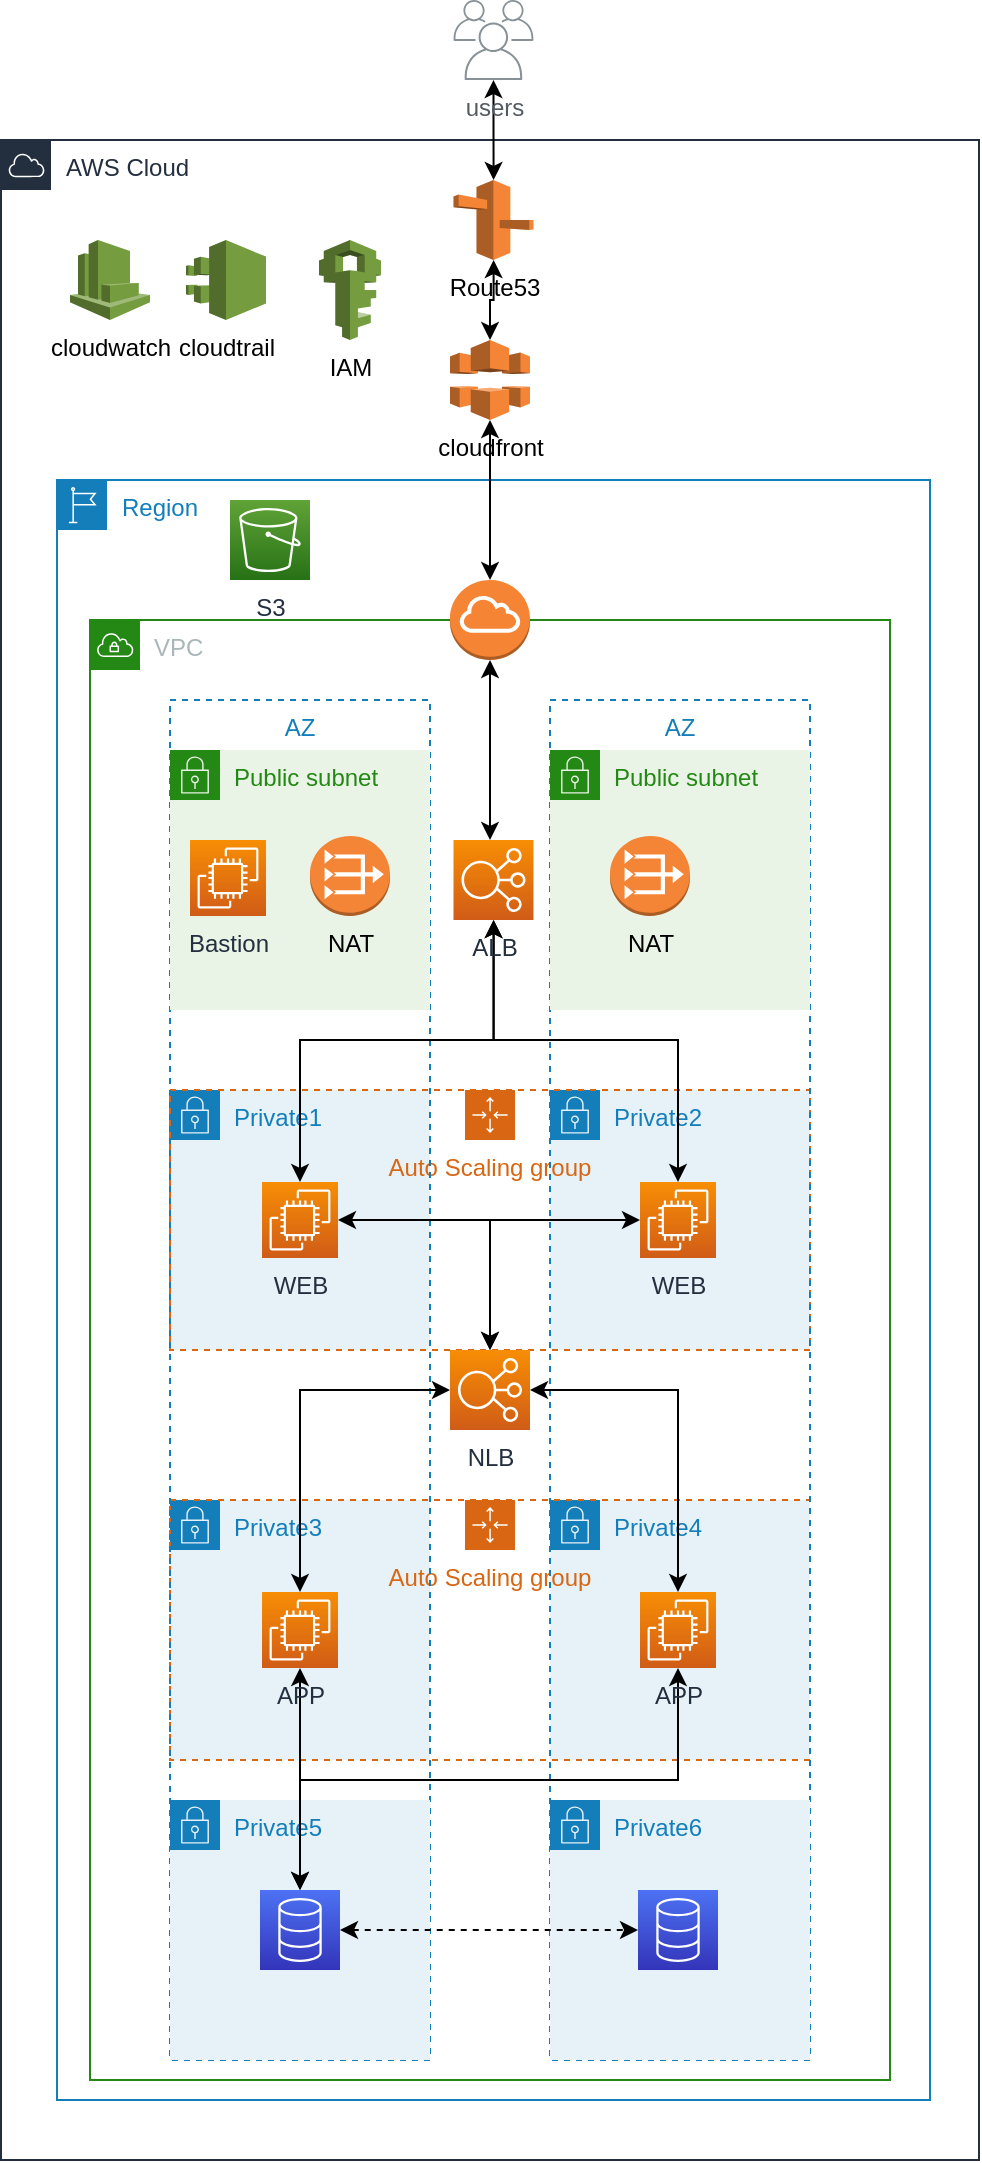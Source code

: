 <mxfile version="12.4.8" type="github">
  <diagram id="oLw4HaNUu8U8rWGGEuYg" name="Page-1">
    <mxGraphModel dx="868" dy="450" grid="1" gridSize="10" guides="1" tooltips="1" connect="1" arrows="1" fold="1" page="1" pageScale="1" pageWidth="827" pageHeight="1169" math="0" shadow="0">
      <root>
        <mxCell id="0"/>
        <mxCell id="1" parent="0"/>
        <mxCell id="x8dnCS3WgVs4PBsWVb6L-86" value="Private2" style="points=[[0,0],[0.25,0],[0.5,0],[0.75,0],[1,0],[1,0.25],[1,0.5],[1,0.75],[1,1],[0.75,1],[0.5,1],[0.25,1],[0,1],[0,0.75],[0,0.5],[0,0.25]];outlineConnect=0;gradientColor=none;html=1;whiteSpace=wrap;fontSize=12;fontStyle=0;shape=mxgraph.aws4.group;grIcon=mxgraph.aws4.group_security_group;grStroke=0;strokeColor=#147EBA;fillColor=#E6F2F8;verticalAlign=top;align=left;spacingLeft=30;fontColor=#147EBA;dashed=0;" vertex="1" parent="1">
          <mxGeometry x="430" y="545" width="130" height="130" as="geometry"/>
        </mxCell>
        <mxCell id="x8dnCS3WgVs4PBsWVb6L-85" value="Private1" style="points=[[0,0],[0.25,0],[0.5,0],[0.75,0],[1,0],[1,0.25],[1,0.5],[1,0.75],[1,1],[0.75,1],[0.5,1],[0.25,1],[0,1],[0,0.75],[0,0.5],[0,0.25]];outlineConnect=0;gradientColor=none;html=1;whiteSpace=wrap;fontSize=12;fontStyle=0;shape=mxgraph.aws4.group;grIcon=mxgraph.aws4.group_security_group;grStroke=0;strokeColor=#147EBA;fillColor=#E6F2F8;verticalAlign=top;align=left;spacingLeft=30;fontColor=#147EBA;dashed=0;" vertex="1" parent="1">
          <mxGeometry x="240" y="545" width="130" height="130" as="geometry"/>
        </mxCell>
        <mxCell id="x8dnCS3WgVs4PBsWVb6L-91" value="Auto Scaling group" style="points=[[0,0],[0.25,0],[0.5,0],[0.75,0],[1,0],[1,0.25],[1,0.5],[1,0.75],[1,1],[0.75,1],[0.5,1],[0.25,1],[0,1],[0,0.75],[0,0.5],[0,0.25]];outlineConnect=0;gradientColor=none;html=1;whiteSpace=wrap;fontSize=12;fontStyle=0;shape=mxgraph.aws4.groupCenter;grIcon=mxgraph.aws4.group_auto_scaling_group;grStroke=1;strokeColor=#D86613;fillColor=none;verticalAlign=top;align=center;fontColor=#D86613;dashed=1;spacingTop=25;" vertex="1" parent="1">
          <mxGeometry x="240" y="545" width="320" height="130" as="geometry"/>
        </mxCell>
        <mxCell id="x8dnCS3WgVs4PBsWVb6L-88" value="Private4" style="points=[[0,0],[0.25,0],[0.5,0],[0.75,0],[1,0],[1,0.25],[1,0.5],[1,0.75],[1,1],[0.75,1],[0.5,1],[0.25,1],[0,1],[0,0.75],[0,0.5],[0,0.25]];outlineConnect=0;gradientColor=none;html=1;whiteSpace=wrap;fontSize=12;fontStyle=0;shape=mxgraph.aws4.group;grIcon=mxgraph.aws4.group_security_group;grStroke=0;strokeColor=#147EBA;fillColor=#E6F2F8;verticalAlign=top;align=left;spacingLeft=30;fontColor=#147EBA;dashed=0;" vertex="1" parent="1">
          <mxGeometry x="430" y="750" width="130" height="130" as="geometry"/>
        </mxCell>
        <mxCell id="x8dnCS3WgVs4PBsWVb6L-87" value="Private3" style="points=[[0,0],[0.25,0],[0.5,0],[0.75,0],[1,0],[1,0.25],[1,0.5],[1,0.75],[1,1],[0.75,1],[0.5,1],[0.25,1],[0,1],[0,0.75],[0,0.5],[0,0.25]];outlineConnect=0;gradientColor=none;html=1;whiteSpace=wrap;fontSize=12;fontStyle=0;shape=mxgraph.aws4.group;grIcon=mxgraph.aws4.group_security_group;grStroke=0;strokeColor=#147EBA;fillColor=#E6F2F8;verticalAlign=top;align=left;spacingLeft=30;fontColor=#147EBA;dashed=0;" vertex="1" parent="1">
          <mxGeometry x="240" y="750" width="130" height="130" as="geometry"/>
        </mxCell>
        <mxCell id="x8dnCS3WgVs4PBsWVb6L-92" value="Auto Scaling group" style="points=[[0,0],[0.25,0],[0.5,0],[0.75,0],[1,0],[1,0.25],[1,0.5],[1,0.75],[1,1],[0.75,1],[0.5,1],[0.25,1],[0,1],[0,0.75],[0,0.5],[0,0.25]];outlineConnect=0;gradientColor=none;html=1;whiteSpace=wrap;fontSize=12;fontStyle=0;shape=mxgraph.aws4.groupCenter;grIcon=mxgraph.aws4.group_auto_scaling_group;grStroke=1;strokeColor=#D86613;fillColor=none;verticalAlign=top;align=center;fontColor=#D86613;dashed=1;spacingTop=25;" vertex="1" parent="1">
          <mxGeometry x="240" y="750" width="320" height="130" as="geometry"/>
        </mxCell>
        <mxCell id="x8dnCS3WgVs4PBsWVb6L-81" value="AZ" style="fillColor=none;strokeColor=#147EBA;dashed=1;verticalAlign=top;fontStyle=0;fontColor=#147EBA;" vertex="1" parent="1">
          <mxGeometry x="430" y="350" width="130" height="680" as="geometry"/>
        </mxCell>
        <mxCell id="x8dnCS3WgVs4PBsWVb6L-80" value="AZ" style="fillColor=none;strokeColor=#147EBA;dashed=1;verticalAlign=top;fontStyle=0;fontColor=#147EBA;" vertex="1" parent="1">
          <mxGeometry x="240" y="350" width="130" height="680" as="geometry"/>
        </mxCell>
        <mxCell id="x8dnCS3WgVs4PBsWVb6L-79" value="VPC" style="points=[[0,0],[0.25,0],[0.5,0],[0.75,0],[1,0],[1,0.25],[1,0.5],[1,0.75],[1,1],[0.75,1],[0.5,1],[0.25,1],[0,1],[0,0.75],[0,0.5],[0,0.25]];outlineConnect=0;gradientColor=none;html=1;whiteSpace=wrap;fontSize=12;fontStyle=0;shape=mxgraph.aws4.group;grIcon=mxgraph.aws4.group_vpc;strokeColor=#248814;fillColor=none;verticalAlign=top;align=left;spacingLeft=30;fontColor=#AAB7B8;dashed=0;" vertex="1" parent="1">
          <mxGeometry x="200" y="310" width="400" height="730" as="geometry"/>
        </mxCell>
        <mxCell id="x8dnCS3WgVs4PBsWVb6L-77" value="AWS Cloud" style="points=[[0,0],[0.25,0],[0.5,0],[0.75,0],[1,0],[1,0.25],[1,0.5],[1,0.75],[1,1],[0.75,1],[0.5,1],[0.25,1],[0,1],[0,0.75],[0,0.5],[0,0.25]];outlineConnect=0;gradientColor=none;html=1;whiteSpace=wrap;fontSize=12;fontStyle=0;shape=mxgraph.aws4.group;grIcon=mxgraph.aws4.group_aws_cloud;strokeColor=#232F3E;fillColor=none;verticalAlign=top;align=left;spacingLeft=30;fontColor=#232F3E;dashed=0;" vertex="1" parent="1">
          <mxGeometry x="155.5" y="70" width="489" height="1010" as="geometry"/>
        </mxCell>
        <mxCell id="x8dnCS3WgVs4PBsWVb6L-78" value="Region" style="points=[[0,0],[0.25,0],[0.5,0],[0.75,0],[1,0],[1,0.25],[1,0.5],[1,0.75],[1,1],[0.75,1],[0.5,1],[0.25,1],[0,1],[0,0.75],[0,0.5],[0,0.25]];outlineConnect=0;gradientColor=none;html=1;whiteSpace=wrap;fontSize=12;fontStyle=0;shape=mxgraph.aws4.group;grIcon=mxgraph.aws4.group_region;strokeColor=#147EBA;fillColor=none;verticalAlign=top;align=left;spacingLeft=30;fontColor=#147EBA;dashed=0;" vertex="1" parent="1">
          <mxGeometry x="183.5" y="240" width="436.5" height="810" as="geometry"/>
        </mxCell>
        <mxCell id="x8dnCS3WgVs4PBsWVb6L-90" value="Private6" style="points=[[0,0],[0.25,0],[0.5,0],[0.75,0],[1,0],[1,0.25],[1,0.5],[1,0.75],[1,1],[0.75,1],[0.5,1],[0.25,1],[0,1],[0,0.75],[0,0.5],[0,0.25]];outlineConnect=0;gradientColor=none;html=1;whiteSpace=wrap;fontSize=12;fontStyle=0;shape=mxgraph.aws4.group;grIcon=mxgraph.aws4.group_security_group;grStroke=0;strokeColor=#147EBA;fillColor=#E6F2F8;verticalAlign=top;align=left;spacingLeft=30;fontColor=#147EBA;dashed=0;" vertex="1" parent="1">
          <mxGeometry x="430" y="900" width="130" height="130" as="geometry"/>
        </mxCell>
        <mxCell id="x8dnCS3WgVs4PBsWVb6L-89" value="Private5" style="points=[[0,0],[0.25,0],[0.5,0],[0.75,0],[1,0],[1,0.25],[1,0.5],[1,0.75],[1,1],[0.75,1],[0.5,1],[0.25,1],[0,1],[0,0.75],[0,0.5],[0,0.25]];outlineConnect=0;gradientColor=none;html=1;whiteSpace=wrap;fontSize=12;fontStyle=0;shape=mxgraph.aws4.group;grIcon=mxgraph.aws4.group_security_group;grStroke=0;strokeColor=#147EBA;fillColor=#E6F2F8;verticalAlign=top;align=left;spacingLeft=30;fontColor=#147EBA;dashed=0;" vertex="1" parent="1">
          <mxGeometry x="240" y="900" width="130" height="130" as="geometry"/>
        </mxCell>
        <mxCell id="x8dnCS3WgVs4PBsWVb6L-83" value="Public subnet" style="points=[[0,0],[0.25,0],[0.5,0],[0.75,0],[1,0],[1,0.25],[1,0.5],[1,0.75],[1,1],[0.75,1],[0.5,1],[0.25,1],[0,1],[0,0.75],[0,0.5],[0,0.25]];outlineConnect=0;gradientColor=none;html=1;whiteSpace=wrap;fontSize=12;fontStyle=0;shape=mxgraph.aws4.group;grIcon=mxgraph.aws4.group_security_group;grStroke=0;strokeColor=#248814;fillColor=#E9F3E6;verticalAlign=top;align=left;spacingLeft=30;fontColor=#248814;dashed=0;" vertex="1" parent="1">
          <mxGeometry x="240" y="375" width="130" height="130" as="geometry"/>
        </mxCell>
        <mxCell id="x8dnCS3WgVs4PBsWVb6L-29" style="edgeStyle=orthogonalEdgeStyle;rounded=0;orthogonalLoop=1;jettySize=auto;html=1;startArrow=classic;startFill=1;" edge="1" parent="1">
          <mxGeometry relative="1" as="geometry">
            <mxPoint x="400" y="330" as="sourcePoint"/>
            <mxPoint x="400" y="420" as="targetPoint"/>
          </mxGeometry>
        </mxCell>
        <mxCell id="x8dnCS3WgVs4PBsWVb6L-143" style="edgeStyle=orthogonalEdgeStyle;rounded=0;orthogonalLoop=1;jettySize=auto;html=1;startArrow=classic;startFill=1;" edge="1" parent="1" source="x8dnCS3WgVs4PBsWVb6L-45" target="x8dnCS3WgVs4PBsWVb6L-131">
          <mxGeometry relative="1" as="geometry"/>
        </mxCell>
        <mxCell id="x8dnCS3WgVs4PBsWVb6L-45" value="users" style="outlineConnect=0;gradientColor=none;fontColor=#545B64;strokeColor=none;fillColor=#879196;dashed=0;verticalLabelPosition=bottom;verticalAlign=top;align=center;html=1;fontSize=12;fontStyle=0;aspect=fixed;shape=mxgraph.aws4.illustration_users;pointerEvents=1" vertex="1" parent="1">
          <mxGeometry x="381.75" width="40" height="40" as="geometry"/>
        </mxCell>
        <mxCell id="x8dnCS3WgVs4PBsWVb6L-84" value="Public subnet" style="points=[[0,0],[0.25,0],[0.5,0],[0.75,0],[1,0],[1,0.25],[1,0.5],[1,0.75],[1,1],[0.75,1],[0.5,1],[0.25,1],[0,1],[0,0.75],[0,0.5],[0,0.25]];outlineConnect=0;gradientColor=none;html=1;whiteSpace=wrap;fontSize=12;fontStyle=0;shape=mxgraph.aws4.group;grIcon=mxgraph.aws4.group_security_group;grStroke=0;strokeColor=#248814;fillColor=#E9F3E6;verticalAlign=top;align=left;spacingLeft=30;fontColor=#248814;dashed=0;" vertex="1" parent="1">
          <mxGeometry x="430" y="375" width="130" height="130" as="geometry"/>
        </mxCell>
        <mxCell id="x8dnCS3WgVs4PBsWVb6L-114" style="edgeStyle=orthogonalEdgeStyle;rounded=0;orthogonalLoop=1;jettySize=auto;html=1;startArrow=classic;startFill=1;" edge="1" parent="1" source="x8dnCS3WgVs4PBsWVb6L-96" target="x8dnCS3WgVs4PBsWVb6L-102">
          <mxGeometry relative="1" as="geometry">
            <Array as="points">
              <mxPoint x="402" y="520"/>
              <mxPoint x="305" y="520"/>
            </Array>
          </mxGeometry>
        </mxCell>
        <mxCell id="x8dnCS3WgVs4PBsWVb6L-115" style="edgeStyle=orthogonalEdgeStyle;rounded=0;orthogonalLoop=1;jettySize=auto;html=1;startArrow=classic;startFill=1;" edge="1" parent="1" source="x8dnCS3WgVs4PBsWVb6L-96" target="x8dnCS3WgVs4PBsWVb6L-103">
          <mxGeometry relative="1" as="geometry">
            <Array as="points">
              <mxPoint x="402" y="520"/>
              <mxPoint x="494" y="520"/>
            </Array>
          </mxGeometry>
        </mxCell>
        <mxCell id="x8dnCS3WgVs4PBsWVb6L-96" value="ALB&lt;br&gt;" style="outlineConnect=0;fontColor=#232F3E;gradientColor=#F78E04;gradientDirection=north;fillColor=#D05C17;strokeColor=#ffffff;dashed=0;verticalLabelPosition=bottom;verticalAlign=top;align=center;html=1;fontSize=12;fontStyle=0;aspect=fixed;shape=mxgraph.aws4.resourceIcon;resIcon=mxgraph.aws4.elastic_load_balancing;" vertex="1" parent="1">
          <mxGeometry x="381.75" y="420" width="40" height="40" as="geometry"/>
        </mxCell>
        <mxCell id="x8dnCS3WgVs4PBsWVb6L-123" style="edgeStyle=orthogonalEdgeStyle;rounded=0;orthogonalLoop=1;jettySize=auto;html=1;startArrow=classic;startFill=1;" edge="1" parent="1" source="x8dnCS3WgVs4PBsWVb6L-100" target="x8dnCS3WgVs4PBsWVb6L-112">
          <mxGeometry relative="1" as="geometry">
            <Array as="points">
              <mxPoint x="494" y="890"/>
              <mxPoint x="305" y="890"/>
            </Array>
          </mxGeometry>
        </mxCell>
        <mxCell id="x8dnCS3WgVs4PBsWVb6L-100" value="APP" style="outlineConnect=0;fontColor=#232F3E;gradientColor=#F78E04;gradientDirection=north;fillColor=#D05C17;strokeColor=#ffffff;dashed=0;verticalLabelPosition=bottom;verticalAlign=top;align=center;html=1;fontSize=12;fontStyle=0;aspect=fixed;shape=mxgraph.aws4.resourceIcon;resIcon=mxgraph.aws4.ec2;" vertex="1" parent="1">
          <mxGeometry x="475" y="796" width="38" height="38" as="geometry"/>
        </mxCell>
        <mxCell id="x8dnCS3WgVs4PBsWVb6L-122" style="edgeStyle=orthogonalEdgeStyle;rounded=0;orthogonalLoop=1;jettySize=auto;html=1;startArrow=classic;startFill=1;" edge="1" parent="1" source="x8dnCS3WgVs4PBsWVb6L-101" target="x8dnCS3WgVs4PBsWVb6L-112">
          <mxGeometry relative="1" as="geometry"/>
        </mxCell>
        <mxCell id="x8dnCS3WgVs4PBsWVb6L-101" value="APP" style="outlineConnect=0;fontColor=#232F3E;gradientColor=#F78E04;gradientDirection=north;fillColor=#D05C17;strokeColor=#ffffff;dashed=0;verticalLabelPosition=bottom;verticalAlign=top;align=center;html=1;fontSize=12;fontStyle=0;aspect=fixed;shape=mxgraph.aws4.resourceIcon;resIcon=mxgraph.aws4.ec2;" vertex="1" parent="1">
          <mxGeometry x="286" y="796" width="38" height="38" as="geometry"/>
        </mxCell>
        <mxCell id="x8dnCS3WgVs4PBsWVb6L-116" style="edgeStyle=orthogonalEdgeStyle;rounded=0;orthogonalLoop=1;jettySize=auto;html=1;startArrow=classic;startFill=1;" edge="1" parent="1" source="x8dnCS3WgVs4PBsWVb6L-102" target="x8dnCS3WgVs4PBsWVb6L-104">
          <mxGeometry relative="1" as="geometry"/>
        </mxCell>
        <mxCell id="x8dnCS3WgVs4PBsWVb6L-102" value="WEB" style="outlineConnect=0;fontColor=#232F3E;gradientColor=#F78E04;gradientDirection=north;fillColor=#D05C17;strokeColor=#ffffff;dashed=0;verticalLabelPosition=bottom;verticalAlign=top;align=center;html=1;fontSize=12;fontStyle=0;aspect=fixed;shape=mxgraph.aws4.resourceIcon;resIcon=mxgraph.aws4.ec2;" vertex="1" parent="1">
          <mxGeometry x="286" y="591" width="38" height="38" as="geometry"/>
        </mxCell>
        <mxCell id="x8dnCS3WgVs4PBsWVb6L-117" style="edgeStyle=orthogonalEdgeStyle;rounded=0;orthogonalLoop=1;jettySize=auto;html=1;startArrow=classic;startFill=1;" edge="1" parent="1" source="x8dnCS3WgVs4PBsWVb6L-103" target="x8dnCS3WgVs4PBsWVb6L-104">
          <mxGeometry relative="1" as="geometry"/>
        </mxCell>
        <mxCell id="x8dnCS3WgVs4PBsWVb6L-103" value="WEB" style="outlineConnect=0;fontColor=#232F3E;gradientColor=#F78E04;gradientDirection=north;fillColor=#D05C17;strokeColor=#ffffff;dashed=0;verticalLabelPosition=bottom;verticalAlign=top;align=center;html=1;fontSize=12;fontStyle=0;aspect=fixed;shape=mxgraph.aws4.resourceIcon;resIcon=mxgraph.aws4.ec2;" vertex="1" parent="1">
          <mxGeometry x="475" y="591" width="38" height="38" as="geometry"/>
        </mxCell>
        <mxCell id="x8dnCS3WgVs4PBsWVb6L-118" style="edgeStyle=orthogonalEdgeStyle;rounded=0;orthogonalLoop=1;jettySize=auto;html=1;startArrow=classic;startFill=1;" edge="1" parent="1" source="x8dnCS3WgVs4PBsWVb6L-104" target="x8dnCS3WgVs4PBsWVb6L-101">
          <mxGeometry relative="1" as="geometry"/>
        </mxCell>
        <mxCell id="x8dnCS3WgVs4PBsWVb6L-119" style="edgeStyle=orthogonalEdgeStyle;rounded=0;orthogonalLoop=1;jettySize=auto;html=1;startArrow=classic;startFill=1;" edge="1" parent="1" source="x8dnCS3WgVs4PBsWVb6L-104" target="x8dnCS3WgVs4PBsWVb6L-100">
          <mxGeometry relative="1" as="geometry"/>
        </mxCell>
        <mxCell id="x8dnCS3WgVs4PBsWVb6L-104" value="NLB&lt;br&gt;" style="outlineConnect=0;fontColor=#232F3E;gradientColor=#F78E04;gradientDirection=north;fillColor=#D05C17;strokeColor=#ffffff;dashed=0;verticalLabelPosition=bottom;verticalAlign=top;align=center;html=1;fontSize=12;fontStyle=0;aspect=fixed;shape=mxgraph.aws4.resourceIcon;resIcon=mxgraph.aws4.elastic_load_balancing;" vertex="1" parent="1">
          <mxGeometry x="380" y="675" width="40" height="40" as="geometry"/>
        </mxCell>
        <mxCell id="x8dnCS3WgVs4PBsWVb6L-109" value="S3&lt;br&gt;" style="outlineConnect=0;fontColor=#232F3E;gradientColor=#60A337;gradientDirection=north;fillColor=#277116;strokeColor=#ffffff;dashed=0;verticalLabelPosition=bottom;verticalAlign=top;align=center;html=1;fontSize=12;fontStyle=0;aspect=fixed;shape=mxgraph.aws4.resourceIcon;resIcon=mxgraph.aws4.s3;" vertex="1" parent="1">
          <mxGeometry x="270" y="250" width="40" height="40" as="geometry"/>
        </mxCell>
        <mxCell id="x8dnCS3WgVs4PBsWVb6L-124" style="edgeStyle=orthogonalEdgeStyle;rounded=0;orthogonalLoop=1;jettySize=auto;html=1;startArrow=classic;startFill=1;dashed=1;" edge="1" parent="1" source="x8dnCS3WgVs4PBsWVb6L-112" target="x8dnCS3WgVs4PBsWVb6L-113">
          <mxGeometry relative="1" as="geometry"/>
        </mxCell>
        <mxCell id="x8dnCS3WgVs4PBsWVb6L-112" value="" style="outlineConnect=0;fontColor=#232F3E;gradientColor=#4D72F3;gradientDirection=north;fillColor=#3334B9;strokeColor=#ffffff;dashed=0;verticalLabelPosition=bottom;verticalAlign=top;align=center;html=1;fontSize=12;fontStyle=0;aspect=fixed;shape=mxgraph.aws4.resourceIcon;resIcon=mxgraph.aws4.database;" vertex="1" parent="1">
          <mxGeometry x="285" y="945" width="40" height="40" as="geometry"/>
        </mxCell>
        <mxCell id="x8dnCS3WgVs4PBsWVb6L-113" value="" style="outlineConnect=0;fontColor=#232F3E;gradientColor=#4D72F3;gradientDirection=north;fillColor=#3334B9;strokeColor=#ffffff;dashed=0;verticalLabelPosition=bottom;verticalAlign=top;align=center;html=1;fontSize=12;fontStyle=0;aspect=fixed;shape=mxgraph.aws4.resourceIcon;resIcon=mxgraph.aws4.database;" vertex="1" parent="1">
          <mxGeometry x="474" y="945" width="40" height="40" as="geometry"/>
        </mxCell>
        <mxCell id="x8dnCS3WgVs4PBsWVb6L-126" value="Bastion" style="outlineConnect=0;fontColor=#232F3E;gradientColor=#F78E04;gradientDirection=north;fillColor=#D05C17;strokeColor=#ffffff;dashed=0;verticalLabelPosition=bottom;verticalAlign=top;align=center;html=1;fontSize=12;fontStyle=0;aspect=fixed;shape=mxgraph.aws4.resourceIcon;resIcon=mxgraph.aws4.ec2;" vertex="1" parent="1">
          <mxGeometry x="250" y="420" width="38" height="38" as="geometry"/>
        </mxCell>
        <mxCell id="x8dnCS3WgVs4PBsWVb6L-129" value="NAT&lt;br&gt;" style="outlineConnect=0;dashed=0;verticalLabelPosition=bottom;verticalAlign=top;align=center;html=1;shape=mxgraph.aws3.vpc_nat_gateway;fillColor=#F58536;gradientColor=none;" vertex="1" parent="1">
          <mxGeometry x="310" y="418" width="40" height="40" as="geometry"/>
        </mxCell>
        <mxCell id="x8dnCS3WgVs4PBsWVb6L-130" value="" style="outlineConnect=0;dashed=0;verticalLabelPosition=bottom;verticalAlign=top;align=center;html=1;shape=mxgraph.aws3.internet_gateway;fillColor=#F58534;gradientColor=none;" vertex="1" parent="1">
          <mxGeometry x="380" y="290" width="40" height="40" as="geometry"/>
        </mxCell>
        <mxCell id="x8dnCS3WgVs4PBsWVb6L-134" style="edgeStyle=orthogonalEdgeStyle;rounded=0;orthogonalLoop=1;jettySize=auto;html=1;startArrow=classic;startFill=1;" edge="1" parent="1" source="x8dnCS3WgVs4PBsWVb6L-131" target="x8dnCS3WgVs4PBsWVb6L-132">
          <mxGeometry relative="1" as="geometry"/>
        </mxCell>
        <mxCell id="x8dnCS3WgVs4PBsWVb6L-131" value="Route53" style="outlineConnect=0;dashed=0;verticalLabelPosition=bottom;verticalAlign=top;align=center;html=1;shape=mxgraph.aws3.route_53;fillColor=#F58536;gradientColor=none;" vertex="1" parent="1">
          <mxGeometry x="381.75" y="90" width="40" height="40" as="geometry"/>
        </mxCell>
        <mxCell id="x8dnCS3WgVs4PBsWVb6L-135" style="edgeStyle=orthogonalEdgeStyle;rounded=0;orthogonalLoop=1;jettySize=auto;html=1;startArrow=classic;startFill=1;" edge="1" parent="1" source="x8dnCS3WgVs4PBsWVb6L-132" target="x8dnCS3WgVs4PBsWVb6L-130">
          <mxGeometry relative="1" as="geometry"/>
        </mxCell>
        <mxCell id="x8dnCS3WgVs4PBsWVb6L-132" value="cloudfront" style="outlineConnect=0;dashed=0;verticalLabelPosition=bottom;verticalAlign=top;align=center;html=1;shape=mxgraph.aws3.cloudfront;fillColor=#F58536;gradientColor=none;" vertex="1" parent="1">
          <mxGeometry x="380" y="170" width="40" height="40" as="geometry"/>
        </mxCell>
        <mxCell id="x8dnCS3WgVs4PBsWVb6L-138" value="IAM" style="outlineConnect=0;dashed=0;verticalLabelPosition=bottom;verticalAlign=top;align=center;html=1;shape=mxgraph.aws3.iam;fillColor=#759C3E;gradientColor=none;" vertex="1" parent="1">
          <mxGeometry x="314.5" y="120" width="31" height="50" as="geometry"/>
        </mxCell>
        <mxCell id="x8dnCS3WgVs4PBsWVb6L-144" value="cloudwatch" style="outlineConnect=0;dashed=0;verticalLabelPosition=bottom;verticalAlign=top;align=center;html=1;shape=mxgraph.aws3.cloudwatch;fillColor=#759C3E;gradientColor=none;" vertex="1" parent="1">
          <mxGeometry x="190" y="120" width="40" height="40" as="geometry"/>
        </mxCell>
        <mxCell id="x8dnCS3WgVs4PBsWVb6L-149" value="NAT&lt;br&gt;" style="outlineConnect=0;dashed=0;verticalLabelPosition=bottom;verticalAlign=top;align=center;html=1;shape=mxgraph.aws3.vpc_nat_gateway;fillColor=#F58536;gradientColor=none;" vertex="1" parent="1">
          <mxGeometry x="460" y="418" width="40" height="40" as="geometry"/>
        </mxCell>
        <mxCell id="x8dnCS3WgVs4PBsWVb6L-151" value="cloudtrail" style="outlineConnect=0;dashed=0;verticalLabelPosition=bottom;verticalAlign=top;align=center;html=1;shape=mxgraph.aws3.cloudtrail;fillColor=#759C3E;gradientColor=none;" vertex="1" parent="1">
          <mxGeometry x="248" y="120" width="40" height="40" as="geometry"/>
        </mxCell>
      </root>
    </mxGraphModel>
  </diagram>
</mxfile>
